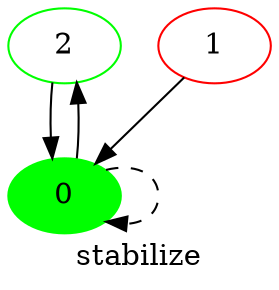 
    digraph G {
    label = stabilize
2 [color=green]
0 [color=green]
0 [style=filled]
1 [color=green]
1 [color=red]
0 -> 2 [style=filled]
1 -> 0 [style=filled]
2 -> 0 [style=filled]
0 -> 0 [style=dashed]


    }
    